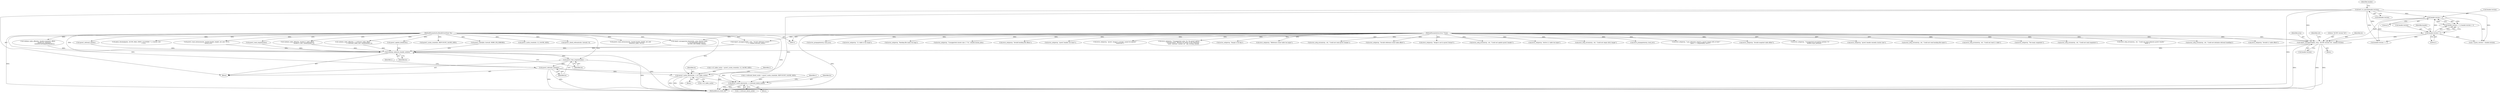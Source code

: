 digraph "0_qemu_6a83f8b5bec6f59e56cc49bd49e4c3f8f805d56f_0@pointer" {
"1000267" [label="(Call,report_unsupported(bs, errp, \"QCOW version %d\", header.version))"];
"1000122" [label="(MethodParameterIn,BlockDriverState *bs)"];
"1000125" [label="(MethodParameterIn,Error **errp)"];
"1000179" [label="(Call,be32_to_cpus(&header.version))"];
"1000261" [label="(Call,header.version > 3)"];
"1000256" [label="(Call,header.version < 2)"];
"1001438" [label="(Call,cleanup_unknown_header_ext(bs))"];
"1001440" [label="(Call,qcow2_free_snapshots(bs))"];
"1001442" [label="(Call,qcow2_refcount_close(bs))"];
"1001458" [label="(Call,qcow2_cache_destroy(bs, s->l2_table_cache))"];
"1001468" [label="(Call,qcow2_cache_destroy(bs, s->refcount_block_cache))"];
"1000263" [label="(Identifier,header)"];
"1001112" [label="(Call,error_setg_errno(errp, -ret, \"Could not read backing file name\"))"];
"1000604" [label="(Call,report_unsupported(bs, errp, \"%d bit reference counts\",\n                           1 << header.refcount_order))"];
"1000946" [label="(Call,error_setg_errno(errp, -ret, \"Could not read L1 table\"))"];
"1000257" [label="(Call,header.version)"];
"1000777" [label="(Call,error_setg(errp, \"Too many snapshots\"))"];
"1001148" [label="(Call,error_setg_errno(errp, -ret, \"Could not read snapshots\"))"];
"1000266" [label="(Block,)"];
"1000179" [label="(Call,be32_to_cpus(&header.version))"];
"1001438" [label="(Call,cleanup_unknown_header_ext(bs))"];
"1000125" [label="(MethodParameterIn,Error **errp)"];
"1001458" [label="(Call,qcow2_cache_destroy(bs, s->l2_table_cache))"];
"1000473" [label="(Call,error_setg_errno(errp, -ret, \"Could not read unknown qcow2 header \"\n                             \"fields\"))"];
"1000275" [label="(Identifier,ret)"];
"1001459" [label="(Identifier,bs)"];
"1001026" [label="(Call,error_setg_errno(errp, -ret, \"Could not initialize refcount handling\"))"];
"1001443" [label="(Identifier,bs)"];
"1000270" [label="(Literal,\"QCOW version %d\")"];
"1001440" [label="(Call,qcow2_free_snapshots(bs))"];
"1000892" [label="(Call,error_setg(errp, \"Invalid L1 table offset\"))"];
"1001053" [label="(Call,error_propagate(errp, local_err))"];
"1001483" [label="(MethodReturn,static int)"];
"1001467" [label="(Block,)"];
"1000982" [label="(Call,qcow2_cache_create(bs, REFCOUNT_CACHE_SIZE))"];
"1000867" [label="(Call,error_setg(errp, \"L1 table is too small\"))"];
"1000261" [label="(Call,header.version > 3)"];
"1000978" [label="(Call,s->refcount_block_cache = qcow2_cache_create(bs, REFCOUNT_CACHE_SIZE))"];
"1001457" [label="(Block,)"];
"1001086" [label="(Call,error_setg(errp, \"Backing file name too long\"))"];
"1001441" [label="(Identifier,bs)"];
"1001019" [label="(Call,qcow2_refcount_init(bs))"];
"1000299" [label="(Call,error_setg(errp, \"Unsupported cluster size: 2^%i\", header.cluster_bits))"];
"1001475" [label="(Identifier,s)"];
"1000971" [label="(Call,s->l2_table_cache = qcow2_cache_create(bs, L2_CACHE_SIZE))"];
"1000260" [label="(Literal,2)"];
"1000126" [label="(Block,)"];
"1000488" [label="(Call,error_setg(errp, \"Invalid backing file offset\"))"];
"1001460" [label="(Call,s->l2_table_cache)"];
"1000267" [label="(Call,report_unsupported(bs, errp, \"QCOW version %d\", header.version))"];
"1000975" [label="(Call,qcow2_cache_create(bs, L2_CACHE_SIZE))"];
"1001468" [label="(Call,qcow2_cache_destroy(bs, s->refcount_block_cache))"];
"1001442" [label="(Call,qcow2_refcount_close(bs))"];
"1000268" [label="(Identifier,bs)"];
"1000403" [label="(Call,error_setg(errp, \"qcow2 header too short\"))"];
"1001426" [label="(Call,qcow2_check_refcounts(bs, &result, 0))"];
"1000589" [label="(Call,error_setg(errp, \"qcow2: Image is corrupt; cannot be opened \"\n                       \"read/write\"))"];
"1001359" [label="(Call,error_setg(errp, \"Unsupported value '%s' for qcow2 option \"\n                   \"'overlap-check'. Allowed are either of the following: \"\n                   \"none, constant, cached, all\", opt_overlap_check))"];
"1000845" [label="(Call,error_setg(errp, \"Image is too big\"))"];
"1000187" [label="(Identifier,header)"];
"1000279" [label="(Call,s->qcow_version = header.version)"];
"1000122" [label="(MethodParameterIn,BlockDriverState *bs)"];
"1001043" [label="(Call,qcow2_read_extensions(bs, header.header_length, ext_end, NULL,\n        &local_err))"];
"1000741" [label="(Call,error_setg(errp, \"Reference count table too large\"))"];
"1000256" [label="(Call,header.version < 2)"];
"1000168" [label="(Call,error_setg_errno(errp, -ret, \"Could not read qcow2 header\"))"];
"1000338" [label="(Call,header.version == 2)"];
"1001439" [label="(Identifier,bs)"];
"1001141" [label="(Call,qcow2_read_snapshots(bs))"];
"1000547" [label="(Call,qcow2_read_extensions(bs, header.header_length, ext_end,\n                              &feature_table, NULL))"];
"1001470" [label="(Call,s->refcount_block_cache)"];
"1001218" [label="(Call,qcow2_check(bs, &result, BDRV_FIX_ERRORS))"];
"1000180" [label="(Call,&header.version)"];
"1000766" [label="(Call,error_setg(errp, \"Invalid reference count table offset\"))"];
"1000877" [label="(Call,validate_table_offset(bs, header.l1_table_offset,\n                                header.l1_size, sizeof(uint64_t)))"];
"1000246" [label="(Call,error_setg(errp, \"Image is not in qcow2 format\"))"];
"1001183" [label="(Call,error_setg_errno(errp, -ret, \"Could not update qcow2 header\"))"];
"1000269" [label="(Identifier,errp)"];
"1000265" [label="(Literal,3)"];
"1000813" [label="(Call,error_setg(errp, \"Active L1 table too large\"))"];
"1000271" [label="(Call,header.version)"];
"1001228" [label="(Call,error_setg_errno(errp, -ret, \"Could not repair dirty image\"))"];
"1000751" [label="(Call,validate_table_offset(bs, s->refcount_table_offset,\n                                s->refcount_table_size, sizeof(uint64_t)))"];
"1001251" [label="(Call,error_propagate(errp, local_err))"];
"1001414" [label="(Call,error_setg(errp, \"Lazy refcounts require a qcow2 image with at least \"\n                   \"qemu 1.1 compatibility level\"))"];
"1000556" [label="(Call,report_unsupported_feature(bs, errp, feature_table,\n                                   s->incompatible_features &\n                                   ~QCOW2_INCOMPAT_MASK))"];
"1000802" [label="(Call,error_setg(errp, \"Invalid snapshot table offset\"))"];
"1000262" [label="(Call,header.version)"];
"1001176" [label="(Call,qcow2_update_header(bs))"];
"1001446" [label="(Identifier,s)"];
"1000787" [label="(Call,validate_table_offset(bs, header.snapshots_offset,\n                                header.nb_snapshots,\n                                sizeof(QCowSnapshotHeader)))"];
"1001465" [label="(Identifier,s)"];
"1001469" [label="(Identifier,bs)"];
"1000632" [label="(Call,error_setg(errp, \"Unsupported encryption method: %i\",\n                   header.crypt_method))"];
"1000997" [label="(Call,qemu_blockalign(bs, QCOW_MAX_CRYPT_CLUSTERS * s->cluster_size\n                                  + 512))"];
"1000420" [label="(Call,error_setg(errp, \"qcow2 header exceeds cluster size\"))"];
"1000255" [label="(Call,header.version < 2 || header.version > 3)"];
"1000267" -> "1000266"  [label="AST: "];
"1000267" -> "1000271"  [label="CFG: "];
"1000268" -> "1000267"  [label="AST: "];
"1000269" -> "1000267"  [label="AST: "];
"1000270" -> "1000267"  [label="AST: "];
"1000271" -> "1000267"  [label="AST: "];
"1000275" -> "1000267"  [label="CFG: "];
"1000267" -> "1001483"  [label="DDG: "];
"1000267" -> "1001483"  [label="DDG: "];
"1000267" -> "1001483"  [label="DDG: "];
"1000122" -> "1000267"  [label="DDG: "];
"1000125" -> "1000267"  [label="DDG: "];
"1000179" -> "1000267"  [label="DDG: "];
"1000261" -> "1000267"  [label="DDG: "];
"1000256" -> "1000267"  [label="DDG: "];
"1000267" -> "1001438"  [label="DDG: "];
"1000122" -> "1000121"  [label="AST: "];
"1000122" -> "1001483"  [label="DDG: "];
"1000122" -> "1000547"  [label="DDG: "];
"1000122" -> "1000556"  [label="DDG: "];
"1000122" -> "1000604"  [label="DDG: "];
"1000122" -> "1000751"  [label="DDG: "];
"1000122" -> "1000787"  [label="DDG: "];
"1000122" -> "1000877"  [label="DDG: "];
"1000122" -> "1000975"  [label="DDG: "];
"1000122" -> "1000982"  [label="DDG: "];
"1000122" -> "1000997"  [label="DDG: "];
"1000122" -> "1001019"  [label="DDG: "];
"1000122" -> "1001043"  [label="DDG: "];
"1000122" -> "1001141"  [label="DDG: "];
"1000122" -> "1001176"  [label="DDG: "];
"1000122" -> "1001218"  [label="DDG: "];
"1000122" -> "1001426"  [label="DDG: "];
"1000122" -> "1001438"  [label="DDG: "];
"1000122" -> "1001440"  [label="DDG: "];
"1000122" -> "1001442"  [label="DDG: "];
"1000122" -> "1001458"  [label="DDG: "];
"1000122" -> "1001468"  [label="DDG: "];
"1000125" -> "1000121"  [label="AST: "];
"1000125" -> "1001483"  [label="DDG: "];
"1000125" -> "1000168"  [label="DDG: "];
"1000125" -> "1000246"  [label="DDG: "];
"1000125" -> "1000299"  [label="DDG: "];
"1000125" -> "1000403"  [label="DDG: "];
"1000125" -> "1000420"  [label="DDG: "];
"1000125" -> "1000473"  [label="DDG: "];
"1000125" -> "1000488"  [label="DDG: "];
"1000125" -> "1000556"  [label="DDG: "];
"1000125" -> "1000589"  [label="DDG: "];
"1000125" -> "1000604"  [label="DDG: "];
"1000125" -> "1000632"  [label="DDG: "];
"1000125" -> "1000741"  [label="DDG: "];
"1000125" -> "1000766"  [label="DDG: "];
"1000125" -> "1000777"  [label="DDG: "];
"1000125" -> "1000802"  [label="DDG: "];
"1000125" -> "1000813"  [label="DDG: "];
"1000125" -> "1000845"  [label="DDG: "];
"1000125" -> "1000867"  [label="DDG: "];
"1000125" -> "1000892"  [label="DDG: "];
"1000125" -> "1000946"  [label="DDG: "];
"1000125" -> "1001026"  [label="DDG: "];
"1000125" -> "1001053"  [label="DDG: "];
"1000125" -> "1001086"  [label="DDG: "];
"1000125" -> "1001112"  [label="DDG: "];
"1000125" -> "1001148"  [label="DDG: "];
"1000125" -> "1001183"  [label="DDG: "];
"1000125" -> "1001228"  [label="DDG: "];
"1000125" -> "1001251"  [label="DDG: "];
"1000125" -> "1001359"  [label="DDG: "];
"1000125" -> "1001414"  [label="DDG: "];
"1000179" -> "1000126"  [label="AST: "];
"1000179" -> "1000180"  [label="CFG: "];
"1000180" -> "1000179"  [label="AST: "];
"1000187" -> "1000179"  [label="CFG: "];
"1000179" -> "1001483"  [label="DDG: "];
"1000179" -> "1001483"  [label="DDG: "];
"1000179" -> "1000256"  [label="DDG: "];
"1000179" -> "1000261"  [label="DDG: "];
"1000179" -> "1000279"  [label="DDG: "];
"1000179" -> "1000338"  [label="DDG: "];
"1000261" -> "1000255"  [label="AST: "];
"1000261" -> "1000265"  [label="CFG: "];
"1000262" -> "1000261"  [label="AST: "];
"1000265" -> "1000261"  [label="AST: "];
"1000255" -> "1000261"  [label="CFG: "];
"1000261" -> "1000255"  [label="DDG: "];
"1000261" -> "1000255"  [label="DDG: "];
"1000256" -> "1000261"  [label="DDG: "];
"1000261" -> "1000279"  [label="DDG: "];
"1000261" -> "1000338"  [label="DDG: "];
"1000256" -> "1000255"  [label="AST: "];
"1000256" -> "1000260"  [label="CFG: "];
"1000257" -> "1000256"  [label="AST: "];
"1000260" -> "1000256"  [label="AST: "];
"1000263" -> "1000256"  [label="CFG: "];
"1000255" -> "1000256"  [label="CFG: "];
"1000256" -> "1000255"  [label="DDG: "];
"1000256" -> "1000255"  [label="DDG: "];
"1000256" -> "1000279"  [label="DDG: "];
"1000256" -> "1000338"  [label="DDG: "];
"1001438" -> "1000126"  [label="AST: "];
"1001438" -> "1001439"  [label="CFG: "];
"1001439" -> "1001438"  [label="AST: "];
"1001441" -> "1001438"  [label="CFG: "];
"1001438" -> "1001483"  [label="DDG: "];
"1000877" -> "1001438"  [label="DDG: "];
"1001043" -> "1001438"  [label="DDG: "];
"1000556" -> "1001438"  [label="DDG: "];
"1001141" -> "1001438"  [label="DDG: "];
"1001019" -> "1001438"  [label="DDG: "];
"1001218" -> "1001438"  [label="DDG: "];
"1000604" -> "1001438"  [label="DDG: "];
"1000751" -> "1001438"  [label="DDG: "];
"1001176" -> "1001438"  [label="DDG: "];
"1000787" -> "1001438"  [label="DDG: "];
"1001438" -> "1001440"  [label="DDG: "];
"1001440" -> "1000126"  [label="AST: "];
"1001440" -> "1001441"  [label="CFG: "];
"1001441" -> "1001440"  [label="AST: "];
"1001443" -> "1001440"  [label="CFG: "];
"1001440" -> "1001483"  [label="DDG: "];
"1001440" -> "1001442"  [label="DDG: "];
"1001442" -> "1000126"  [label="AST: "];
"1001442" -> "1001443"  [label="CFG: "];
"1001443" -> "1001442"  [label="AST: "];
"1001446" -> "1001442"  [label="CFG: "];
"1001442" -> "1001483"  [label="DDG: "];
"1001442" -> "1001483"  [label="DDG: "];
"1001442" -> "1001458"  [label="DDG: "];
"1001442" -> "1001468"  [label="DDG: "];
"1001458" -> "1001457"  [label="AST: "];
"1001458" -> "1001460"  [label="CFG: "];
"1001459" -> "1001458"  [label="AST: "];
"1001460" -> "1001458"  [label="AST: "];
"1001465" -> "1001458"  [label="CFG: "];
"1001458" -> "1001483"  [label="DDG: "];
"1001458" -> "1001483"  [label="DDG: "];
"1001458" -> "1001483"  [label="DDG: "];
"1000971" -> "1001458"  [label="DDG: "];
"1001458" -> "1001468"  [label="DDG: "];
"1001468" -> "1001467"  [label="AST: "];
"1001468" -> "1001470"  [label="CFG: "];
"1001469" -> "1001468"  [label="AST: "];
"1001470" -> "1001468"  [label="AST: "];
"1001475" -> "1001468"  [label="CFG: "];
"1001468" -> "1001483"  [label="DDG: "];
"1001468" -> "1001483"  [label="DDG: "];
"1001468" -> "1001483"  [label="DDG: "];
"1000978" -> "1001468"  [label="DDG: "];
}
